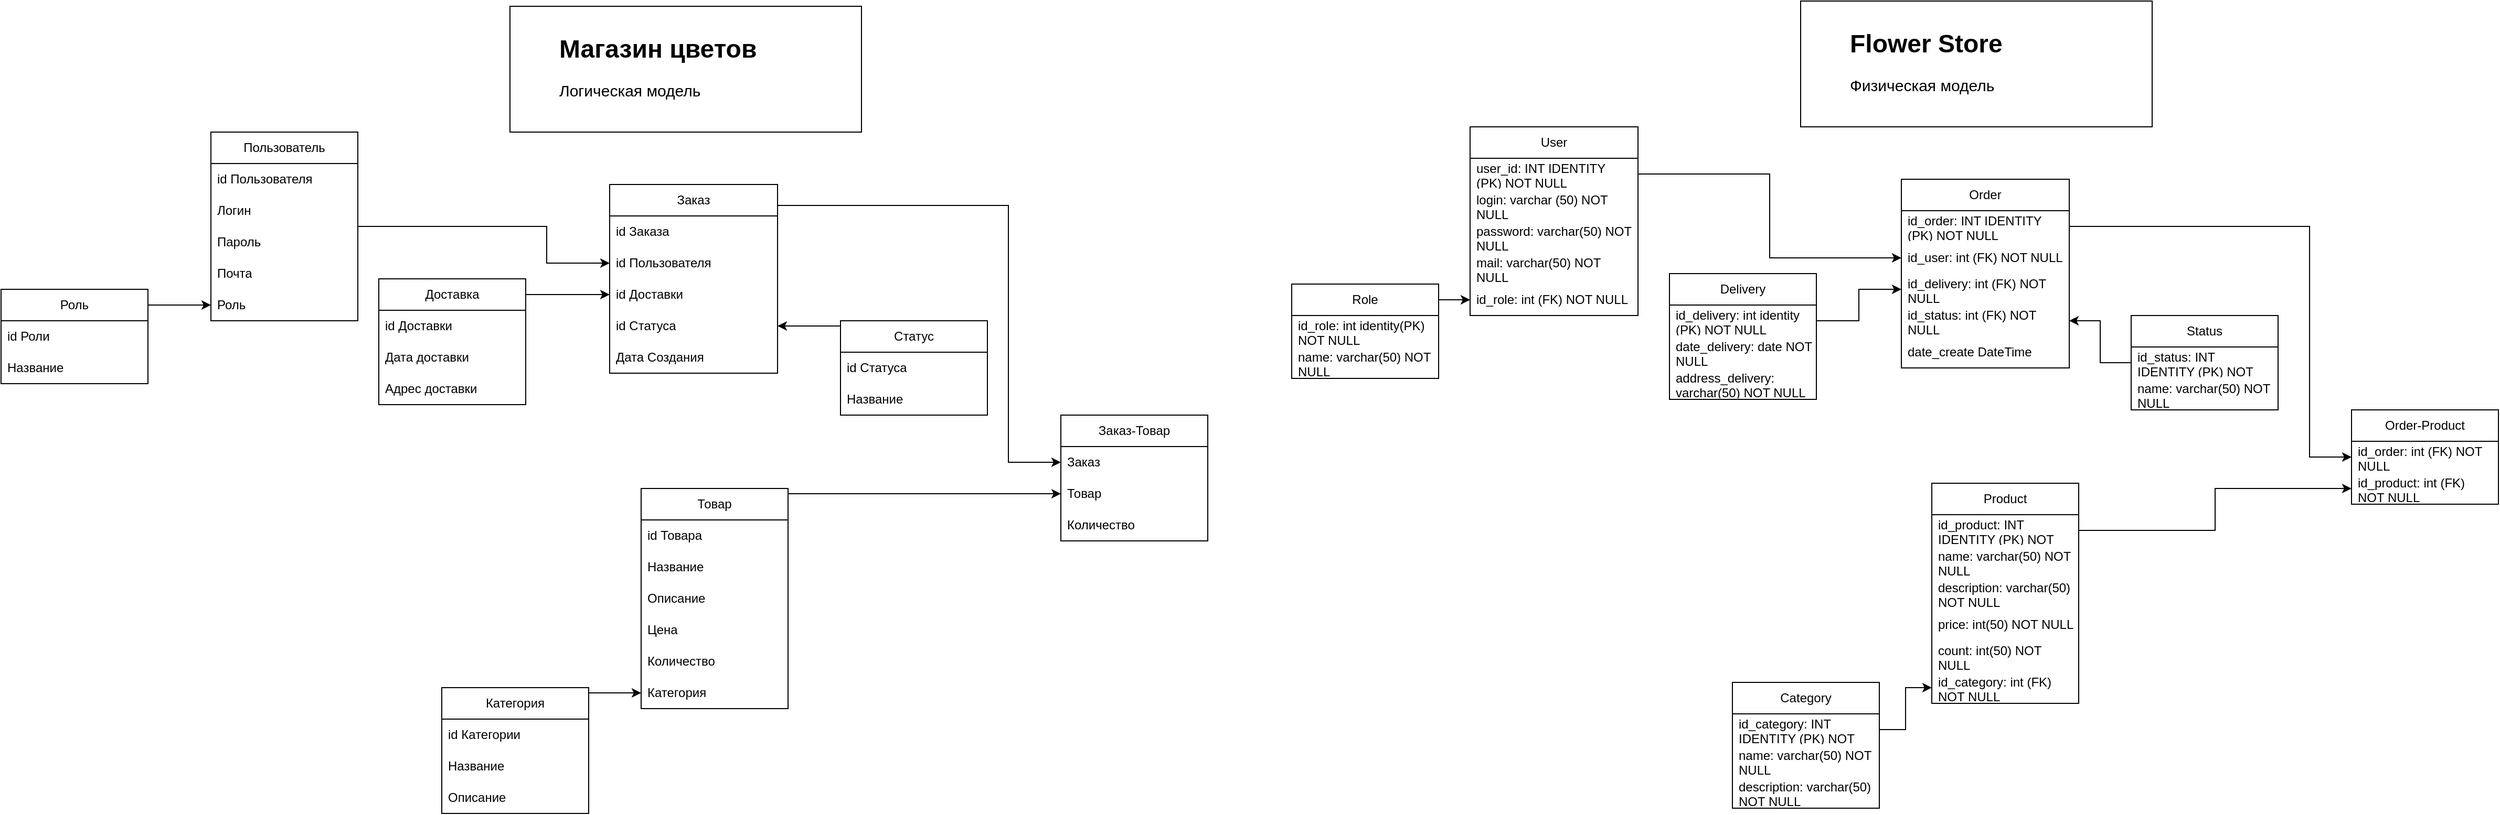 <mxfile version="24.3.1" type="github">
  <diagram name="Page-1" id="6YyzSSoSVZeEzhw5cs-_">
    <mxGraphModel dx="2008" dy="818" grid="1" gridSize="10" guides="1" tooltips="1" connect="1" arrows="1" fold="1" page="1" pageScale="1" pageWidth="850" pageHeight="1100" math="0" shadow="0">
      <root>
        <mxCell id="0" />
        <mxCell id="1" parent="0" />
        <mxCell id="Erh5p7R-tK6ntv3XUX-z-64" style="edgeStyle=orthogonalEdgeStyle;rounded=0;orthogonalLoop=1;jettySize=auto;html=1;exitX=1;exitY=0;exitDx=0;exitDy=0;entryX=0;entryY=0.5;entryDx=0;entryDy=0;" edge="1" parent="1" source="Erh5p7R-tK6ntv3XUX-z-1" target="Erh5p7R-tK6ntv3XUX-z-23">
          <mxGeometry relative="1" as="geometry">
            <Array as="points">
              <mxPoint x="280" y="380" />
              <mxPoint x="460" y="380" />
              <mxPoint x="460" y="415" />
            </Array>
          </mxGeometry>
        </mxCell>
        <mxCell id="Erh5p7R-tK6ntv3XUX-z-1" value="Пользователь" style="swimlane;fontStyle=0;childLayout=stackLayout;horizontal=1;startSize=30;horizontalStack=0;resizeParent=1;resizeParentMax=0;resizeLast=0;collapsible=1;marginBottom=0;whiteSpace=wrap;html=1;" vertex="1" parent="1">
          <mxGeometry x="140" y="290" width="140" height="180" as="geometry" />
        </mxCell>
        <mxCell id="Erh5p7R-tK6ntv3XUX-z-2" value="id Пользователя" style="text;strokeColor=none;fillColor=none;align=left;verticalAlign=middle;spacingLeft=4;spacingRight=4;overflow=hidden;points=[[0,0.5],[1,0.5]];portConstraint=eastwest;rotatable=0;whiteSpace=wrap;html=1;" vertex="1" parent="Erh5p7R-tK6ntv3XUX-z-1">
          <mxGeometry y="30" width="140" height="30" as="geometry" />
        </mxCell>
        <mxCell id="Erh5p7R-tK6ntv3XUX-z-3" value="Логин" style="text;strokeColor=none;fillColor=none;align=left;verticalAlign=middle;spacingLeft=4;spacingRight=4;overflow=hidden;points=[[0,0.5],[1,0.5]];portConstraint=eastwest;rotatable=0;whiteSpace=wrap;html=1;" vertex="1" parent="Erh5p7R-tK6ntv3XUX-z-1">
          <mxGeometry y="60" width="140" height="30" as="geometry" />
        </mxCell>
        <mxCell id="Erh5p7R-tK6ntv3XUX-z-4" value="Пароль" style="text;strokeColor=none;fillColor=none;align=left;verticalAlign=middle;spacingLeft=4;spacingRight=4;overflow=hidden;points=[[0,0.5],[1,0.5]];portConstraint=eastwest;rotatable=0;whiteSpace=wrap;html=1;" vertex="1" parent="Erh5p7R-tK6ntv3XUX-z-1">
          <mxGeometry y="90" width="140" height="30" as="geometry" />
        </mxCell>
        <mxCell id="Erh5p7R-tK6ntv3XUX-z-30" value="Почта" style="text;strokeColor=none;fillColor=none;align=left;verticalAlign=middle;spacingLeft=4;spacingRight=4;overflow=hidden;points=[[0,0.5],[1,0.5]];portConstraint=eastwest;rotatable=0;whiteSpace=wrap;html=1;" vertex="1" parent="Erh5p7R-tK6ntv3XUX-z-1">
          <mxGeometry y="120" width="140" height="30" as="geometry" />
        </mxCell>
        <mxCell id="Erh5p7R-tK6ntv3XUX-z-63" value="Роль" style="text;strokeColor=none;fillColor=none;align=left;verticalAlign=middle;spacingLeft=4;spacingRight=4;overflow=hidden;points=[[0,0.5],[1,0.5]];portConstraint=eastwest;rotatable=0;whiteSpace=wrap;html=1;" vertex="1" parent="Erh5p7R-tK6ntv3XUX-z-1">
          <mxGeometry y="150" width="140" height="30" as="geometry" />
        </mxCell>
        <mxCell id="Erh5p7R-tK6ntv3XUX-z-5" value="Заказ-Товар" style="swimlane;fontStyle=0;childLayout=stackLayout;horizontal=1;startSize=30;horizontalStack=0;resizeParent=1;resizeParentMax=0;resizeLast=0;collapsible=1;marginBottom=0;whiteSpace=wrap;html=1;" vertex="1" parent="1">
          <mxGeometry x="950" y="560" width="140" height="120" as="geometry" />
        </mxCell>
        <mxCell id="Erh5p7R-tK6ntv3XUX-z-6" value="Заказ" style="text;strokeColor=none;fillColor=none;align=left;verticalAlign=middle;spacingLeft=4;spacingRight=4;overflow=hidden;points=[[0,0.5],[1,0.5]];portConstraint=eastwest;rotatable=0;whiteSpace=wrap;html=1;" vertex="1" parent="Erh5p7R-tK6ntv3XUX-z-5">
          <mxGeometry y="30" width="140" height="30" as="geometry" />
        </mxCell>
        <mxCell id="Erh5p7R-tK6ntv3XUX-z-7" value="Товар" style="text;strokeColor=none;fillColor=none;align=left;verticalAlign=middle;spacingLeft=4;spacingRight=4;overflow=hidden;points=[[0,0.5],[1,0.5]];portConstraint=eastwest;rotatable=0;whiteSpace=wrap;html=1;" vertex="1" parent="Erh5p7R-tK6ntv3XUX-z-5">
          <mxGeometry y="60" width="140" height="30" as="geometry" />
        </mxCell>
        <mxCell id="Erh5p7R-tK6ntv3XUX-z-8" value="Количество" style="text;strokeColor=none;fillColor=none;align=left;verticalAlign=middle;spacingLeft=4;spacingRight=4;overflow=hidden;points=[[0,0.5],[1,0.5]];portConstraint=eastwest;rotatable=0;whiteSpace=wrap;html=1;" vertex="1" parent="Erh5p7R-tK6ntv3XUX-z-5">
          <mxGeometry y="90" width="140" height="30" as="geometry" />
        </mxCell>
        <mxCell id="Erh5p7R-tK6ntv3XUX-z-80" style="edgeStyle=orthogonalEdgeStyle;rounded=0;orthogonalLoop=1;jettySize=auto;html=1;exitX=1;exitY=0;exitDx=0;exitDy=0;entryX=0;entryY=0.5;entryDx=0;entryDy=0;" edge="1" parent="1" source="Erh5p7R-tK6ntv3XUX-z-9" target="Erh5p7R-tK6ntv3XUX-z-60">
          <mxGeometry relative="1" as="geometry">
            <Array as="points">
              <mxPoint x="380" y="825" />
            </Array>
          </mxGeometry>
        </mxCell>
        <mxCell id="Erh5p7R-tK6ntv3XUX-z-9" value="Категория" style="swimlane;fontStyle=0;childLayout=stackLayout;horizontal=1;startSize=30;horizontalStack=0;resizeParent=1;resizeParentMax=0;resizeLast=0;collapsible=1;marginBottom=0;whiteSpace=wrap;html=1;" vertex="1" parent="1">
          <mxGeometry x="360" y="820" width="140" height="120" as="geometry" />
        </mxCell>
        <mxCell id="Erh5p7R-tK6ntv3XUX-z-10" value="id Категории" style="text;strokeColor=none;fillColor=none;align=left;verticalAlign=middle;spacingLeft=4;spacingRight=4;overflow=hidden;points=[[0,0.5],[1,0.5]];portConstraint=eastwest;rotatable=0;whiteSpace=wrap;html=1;" vertex="1" parent="Erh5p7R-tK6ntv3XUX-z-9">
          <mxGeometry y="30" width="140" height="30" as="geometry" />
        </mxCell>
        <mxCell id="Erh5p7R-tK6ntv3XUX-z-11" value="Название" style="text;strokeColor=none;fillColor=none;align=left;verticalAlign=middle;spacingLeft=4;spacingRight=4;overflow=hidden;points=[[0,0.5],[1,0.5]];portConstraint=eastwest;rotatable=0;whiteSpace=wrap;html=1;" vertex="1" parent="Erh5p7R-tK6ntv3XUX-z-9">
          <mxGeometry y="60" width="140" height="30" as="geometry" />
        </mxCell>
        <mxCell id="Erh5p7R-tK6ntv3XUX-z-72" value="Описание" style="text;strokeColor=none;fillColor=none;align=left;verticalAlign=middle;spacingLeft=4;spacingRight=4;overflow=hidden;points=[[0,0.5],[1,0.5]];portConstraint=eastwest;rotatable=0;whiteSpace=wrap;html=1;" vertex="1" parent="Erh5p7R-tK6ntv3XUX-z-9">
          <mxGeometry y="90" width="140" height="30" as="geometry" />
        </mxCell>
        <mxCell id="Erh5p7R-tK6ntv3XUX-z-81" style="edgeStyle=orthogonalEdgeStyle;rounded=0;orthogonalLoop=1;jettySize=auto;html=1;exitX=1;exitY=0;exitDx=0;exitDy=0;entryX=0;entryY=0.5;entryDx=0;entryDy=0;" edge="1" parent="1" source="Erh5p7R-tK6ntv3XUX-z-13" target="Erh5p7R-tK6ntv3XUX-z-7">
          <mxGeometry relative="1" as="geometry">
            <Array as="points">
              <mxPoint x="690" y="635" />
            </Array>
          </mxGeometry>
        </mxCell>
        <mxCell id="Erh5p7R-tK6ntv3XUX-z-13" value="Товар" style="swimlane;fontStyle=0;childLayout=stackLayout;horizontal=1;startSize=30;horizontalStack=0;resizeParent=1;resizeParentMax=0;resizeLast=0;collapsible=1;marginBottom=0;whiteSpace=wrap;html=1;" vertex="1" parent="1">
          <mxGeometry x="550" y="630" width="140" height="210" as="geometry">
            <mxRectangle x="410" y="320" width="80" height="30" as="alternateBounds" />
          </mxGeometry>
        </mxCell>
        <mxCell id="Erh5p7R-tK6ntv3XUX-z-14" value="id Товара" style="text;strokeColor=none;fillColor=none;align=left;verticalAlign=middle;spacingLeft=4;spacingRight=4;overflow=hidden;points=[[0,0.5],[1,0.5]];portConstraint=eastwest;rotatable=0;whiteSpace=wrap;html=1;" vertex="1" parent="Erh5p7R-tK6ntv3XUX-z-13">
          <mxGeometry y="30" width="140" height="30" as="geometry" />
        </mxCell>
        <mxCell id="Erh5p7R-tK6ntv3XUX-z-15" value="Название" style="text;strokeColor=none;fillColor=none;align=left;verticalAlign=middle;spacingLeft=4;spacingRight=4;overflow=hidden;points=[[0,0.5],[1,0.5]];portConstraint=eastwest;rotatable=0;whiteSpace=wrap;html=1;" vertex="1" parent="Erh5p7R-tK6ntv3XUX-z-13">
          <mxGeometry y="60" width="140" height="30" as="geometry" />
        </mxCell>
        <mxCell id="Erh5p7R-tK6ntv3XUX-z-16" value="Описание" style="text;strokeColor=none;fillColor=none;align=left;verticalAlign=middle;spacingLeft=4;spacingRight=4;overflow=hidden;points=[[0,0.5],[1,0.5]];portConstraint=eastwest;rotatable=0;whiteSpace=wrap;html=1;" vertex="1" parent="Erh5p7R-tK6ntv3XUX-z-13">
          <mxGeometry y="90" width="140" height="30" as="geometry" />
        </mxCell>
        <mxCell id="Erh5p7R-tK6ntv3XUX-z-31" value="Цена" style="text;strokeColor=none;fillColor=none;align=left;verticalAlign=middle;spacingLeft=4;spacingRight=4;overflow=hidden;points=[[0,0.5],[1,0.5]];portConstraint=eastwest;rotatable=0;whiteSpace=wrap;html=1;" vertex="1" parent="Erh5p7R-tK6ntv3XUX-z-13">
          <mxGeometry y="120" width="140" height="30" as="geometry" />
        </mxCell>
        <mxCell id="Erh5p7R-tK6ntv3XUX-z-47" value="Количество" style="text;strokeColor=none;fillColor=none;align=left;verticalAlign=middle;spacingLeft=4;spacingRight=4;overflow=hidden;points=[[0,0.5],[1,0.5]];portConstraint=eastwest;rotatable=0;whiteSpace=wrap;html=1;" vertex="1" parent="Erh5p7R-tK6ntv3XUX-z-13">
          <mxGeometry y="150" width="140" height="30" as="geometry" />
        </mxCell>
        <mxCell id="Erh5p7R-tK6ntv3XUX-z-60" value="Категория" style="text;strokeColor=none;fillColor=none;align=left;verticalAlign=middle;spacingLeft=4;spacingRight=4;overflow=hidden;points=[[0,0.5],[1,0.5]];portConstraint=eastwest;rotatable=0;whiteSpace=wrap;html=1;" vertex="1" parent="Erh5p7R-tK6ntv3XUX-z-13">
          <mxGeometry y="180" width="140" height="30" as="geometry" />
        </mxCell>
        <mxCell id="Erh5p7R-tK6ntv3XUX-z-128" style="edgeStyle=orthogonalEdgeStyle;rounded=0;orthogonalLoop=1;jettySize=auto;html=1;exitX=1;exitY=0;exitDx=0;exitDy=0;entryX=0;entryY=0.5;entryDx=0;entryDy=0;" edge="1" parent="1" source="Erh5p7R-tK6ntv3XUX-z-17" target="Erh5p7R-tK6ntv3XUX-z-32">
          <mxGeometry relative="1" as="geometry">
            <Array as="points">
              <mxPoint x="440" y="445" />
            </Array>
          </mxGeometry>
        </mxCell>
        <mxCell id="Erh5p7R-tK6ntv3XUX-z-17" value="Доставка" style="swimlane;fontStyle=0;childLayout=stackLayout;horizontal=1;startSize=30;horizontalStack=0;resizeParent=1;resizeParentMax=0;resizeLast=0;collapsible=1;marginBottom=0;whiteSpace=wrap;html=1;" vertex="1" parent="1">
          <mxGeometry x="300" y="430" width="140" height="120" as="geometry" />
        </mxCell>
        <mxCell id="Erh5p7R-tK6ntv3XUX-z-18" value="id Доставки" style="text;strokeColor=none;fillColor=none;align=left;verticalAlign=middle;spacingLeft=4;spacingRight=4;overflow=hidden;points=[[0,0.5],[1,0.5]];portConstraint=eastwest;rotatable=0;whiteSpace=wrap;html=1;" vertex="1" parent="Erh5p7R-tK6ntv3XUX-z-17">
          <mxGeometry y="30" width="140" height="30" as="geometry" />
        </mxCell>
        <mxCell id="Erh5p7R-tK6ntv3XUX-z-20" value="Дата доставки" style="text;strokeColor=none;fillColor=none;align=left;verticalAlign=middle;spacingLeft=4;spacingRight=4;overflow=hidden;points=[[0,0.5],[1,0.5]];portConstraint=eastwest;rotatable=0;whiteSpace=wrap;html=1;" vertex="1" parent="Erh5p7R-tK6ntv3XUX-z-17">
          <mxGeometry y="60" width="140" height="30" as="geometry" />
        </mxCell>
        <mxCell id="Erh5p7R-tK6ntv3XUX-z-66" value="Адрес доставки" style="text;strokeColor=none;fillColor=none;align=left;verticalAlign=middle;spacingLeft=4;spacingRight=4;overflow=hidden;points=[[0,0.5],[1,0.5]];portConstraint=eastwest;rotatable=0;whiteSpace=wrap;html=1;" vertex="1" parent="Erh5p7R-tK6ntv3XUX-z-17">
          <mxGeometry y="90" width="140" height="30" as="geometry" />
        </mxCell>
        <mxCell id="Erh5p7R-tK6ntv3XUX-z-21" value="Заказ" style="swimlane;fontStyle=0;childLayout=stackLayout;horizontal=1;startSize=30;horizontalStack=0;resizeParent=1;resizeParentMax=0;resizeLast=0;collapsible=1;marginBottom=0;whiteSpace=wrap;html=1;" vertex="1" parent="1">
          <mxGeometry x="520" y="340" width="160" height="180" as="geometry" />
        </mxCell>
        <mxCell id="Erh5p7R-tK6ntv3XUX-z-22" value="id Заказа" style="text;strokeColor=none;fillColor=none;align=left;verticalAlign=middle;spacingLeft=4;spacingRight=4;overflow=hidden;points=[[0,0.5],[1,0.5]];portConstraint=eastwest;rotatable=0;whiteSpace=wrap;html=1;" vertex="1" parent="Erh5p7R-tK6ntv3XUX-z-21">
          <mxGeometry y="30" width="160" height="30" as="geometry" />
        </mxCell>
        <mxCell id="Erh5p7R-tK6ntv3XUX-z-23" value="id Пользователя" style="text;strokeColor=none;fillColor=none;align=left;verticalAlign=middle;spacingLeft=4;spacingRight=4;overflow=hidden;points=[[0,0.5],[1,0.5]];portConstraint=eastwest;rotatable=0;whiteSpace=wrap;html=1;" vertex="1" parent="Erh5p7R-tK6ntv3XUX-z-21">
          <mxGeometry y="60" width="160" height="30" as="geometry" />
        </mxCell>
        <mxCell id="Erh5p7R-tK6ntv3XUX-z-32" value="id Доставки" style="text;strokeColor=none;fillColor=none;align=left;verticalAlign=middle;spacingLeft=4;spacingRight=4;overflow=hidden;points=[[0,0.5],[1,0.5]];portConstraint=eastwest;rotatable=0;whiteSpace=wrap;html=1;" vertex="1" parent="Erh5p7R-tK6ntv3XUX-z-21">
          <mxGeometry y="90" width="160" height="30" as="geometry" />
        </mxCell>
        <mxCell id="Erh5p7R-tK6ntv3XUX-z-59" value="id Статуса" style="text;strokeColor=none;fillColor=none;align=left;verticalAlign=middle;spacingLeft=4;spacingRight=4;overflow=hidden;points=[[0,0.5],[1,0.5]];portConstraint=eastwest;rotatable=0;whiteSpace=wrap;html=1;" vertex="1" parent="Erh5p7R-tK6ntv3XUX-z-21">
          <mxGeometry y="120" width="160" height="30" as="geometry" />
        </mxCell>
        <mxCell id="Erh5p7R-tK6ntv3XUX-z-181" value="Дата Создания" style="text;strokeColor=none;fillColor=none;align=left;verticalAlign=middle;spacingLeft=4;spacingRight=4;overflow=hidden;points=[[0,0.5],[1,0.5]];portConstraint=eastwest;rotatable=0;whiteSpace=wrap;html=1;" vertex="1" parent="Erh5p7R-tK6ntv3XUX-z-21">
          <mxGeometry y="150" width="160" height="30" as="geometry" />
        </mxCell>
        <mxCell id="Erh5p7R-tK6ntv3XUX-z-26" value="" style="rounded=0;whiteSpace=wrap;html=1;" vertex="1" parent="1">
          <mxGeometry x="425" y="170" width="335" height="120" as="geometry" />
        </mxCell>
        <mxCell id="Erh5p7R-tK6ntv3XUX-z-28" value="&lt;h1 style=&quot;margin-top: 0px;&quot;&gt;Магазин цветов&lt;/h1&gt;&lt;p&gt;&lt;font style=&quot;font-size: 15px;&quot;&gt;Логическая модель&lt;/font&gt;&lt;/p&gt;" style="text;html=1;whiteSpace=wrap;overflow=hidden;rounded=0;" vertex="1" parent="1">
          <mxGeometry x="470" y="190" width="220" height="80" as="geometry" />
        </mxCell>
        <mxCell id="Erh5p7R-tK6ntv3XUX-z-78" style="edgeStyle=orthogonalEdgeStyle;rounded=0;orthogonalLoop=1;jettySize=auto;html=1;exitX=1;exitY=0;exitDx=0;exitDy=0;entryX=0;entryY=0.5;entryDx=0;entryDy=0;" edge="1" parent="1" source="Erh5p7R-tK6ntv3XUX-z-34" target="Erh5p7R-tK6ntv3XUX-z-63">
          <mxGeometry relative="1" as="geometry">
            <Array as="points">
              <mxPoint y="455" />
            </Array>
          </mxGeometry>
        </mxCell>
        <mxCell id="Erh5p7R-tK6ntv3XUX-z-34" value="Роль" style="swimlane;fontStyle=0;childLayout=stackLayout;horizontal=1;startSize=30;horizontalStack=0;resizeParent=1;resizeParentMax=0;resizeLast=0;collapsible=1;marginBottom=0;whiteSpace=wrap;html=1;" vertex="1" parent="1">
          <mxGeometry x="-60" y="440" width="140" height="90" as="geometry" />
        </mxCell>
        <mxCell id="Erh5p7R-tK6ntv3XUX-z-36" value="id Роли" style="text;strokeColor=none;fillColor=none;align=left;verticalAlign=middle;spacingLeft=4;spacingRight=4;overflow=hidden;points=[[0,0.5],[1,0.5]];portConstraint=eastwest;rotatable=0;whiteSpace=wrap;html=1;" vertex="1" parent="Erh5p7R-tK6ntv3XUX-z-34">
          <mxGeometry y="30" width="140" height="30" as="geometry" />
        </mxCell>
        <mxCell id="Erh5p7R-tK6ntv3XUX-z-51" value="Название" style="text;strokeColor=none;fillColor=none;align=left;verticalAlign=middle;spacingLeft=4;spacingRight=4;overflow=hidden;points=[[0,0.5],[1,0.5]];portConstraint=eastwest;rotatable=0;whiteSpace=wrap;html=1;" vertex="1" parent="Erh5p7R-tK6ntv3XUX-z-34">
          <mxGeometry y="60" width="140" height="30" as="geometry" />
        </mxCell>
        <mxCell id="Erh5p7R-tK6ntv3XUX-z-49" style="edgeStyle=orthogonalEdgeStyle;rounded=0;orthogonalLoop=1;jettySize=auto;html=1;exitX=1;exitY=0;exitDx=0;exitDy=0;entryX=0;entryY=0.5;entryDx=0;entryDy=0;" edge="1" parent="1" source="Erh5p7R-tK6ntv3XUX-z-21" target="Erh5p7R-tK6ntv3XUX-z-6">
          <mxGeometry relative="1" as="geometry">
            <Array as="points">
              <mxPoint x="680" y="360" />
              <mxPoint x="900" y="360" />
              <mxPoint x="900" y="605" />
            </Array>
          </mxGeometry>
        </mxCell>
        <mxCell id="Erh5p7R-tK6ntv3XUX-z-82" style="edgeStyle=orthogonalEdgeStyle;rounded=0;orthogonalLoop=1;jettySize=auto;html=1;exitX=0;exitY=0;exitDx=0;exitDy=0;entryX=1;entryY=0.5;entryDx=0;entryDy=0;" edge="1" parent="1" source="Erh5p7R-tK6ntv3XUX-z-67" target="Erh5p7R-tK6ntv3XUX-z-59">
          <mxGeometry relative="1" as="geometry">
            <Array as="points">
              <mxPoint x="740" y="475" />
            </Array>
          </mxGeometry>
        </mxCell>
        <mxCell id="Erh5p7R-tK6ntv3XUX-z-67" value="Статус" style="swimlane;fontStyle=0;childLayout=stackLayout;horizontal=1;startSize=30;horizontalStack=0;resizeParent=1;resizeParentMax=0;resizeLast=0;collapsible=1;marginBottom=0;whiteSpace=wrap;html=1;" vertex="1" parent="1">
          <mxGeometry x="740" y="470" width="140" height="90" as="geometry" />
        </mxCell>
        <mxCell id="Erh5p7R-tK6ntv3XUX-z-68" value="id Статуса" style="text;strokeColor=none;fillColor=none;align=left;verticalAlign=middle;spacingLeft=4;spacingRight=4;overflow=hidden;points=[[0,0.5],[1,0.5]];portConstraint=eastwest;rotatable=0;whiteSpace=wrap;html=1;" vertex="1" parent="Erh5p7R-tK6ntv3XUX-z-67">
          <mxGeometry y="30" width="140" height="30" as="geometry" />
        </mxCell>
        <mxCell id="Erh5p7R-tK6ntv3XUX-z-69" value="Название" style="text;strokeColor=none;fillColor=none;align=left;verticalAlign=middle;spacingLeft=4;spacingRight=4;overflow=hidden;points=[[0,0.5],[1,0.5]];portConstraint=eastwest;rotatable=0;whiteSpace=wrap;html=1;" vertex="1" parent="Erh5p7R-tK6ntv3XUX-z-67">
          <mxGeometry y="60" width="140" height="30" as="geometry" />
        </mxCell>
        <mxCell id="Erh5p7R-tK6ntv3XUX-z-130" value="User" style="swimlane;fontStyle=0;childLayout=stackLayout;horizontal=1;startSize=30;horizontalStack=0;resizeParent=1;resizeParentMax=0;resizeLast=0;collapsible=1;marginBottom=0;whiteSpace=wrap;html=1;" vertex="1" parent="1">
          <mxGeometry x="1340" y="285" width="160" height="180" as="geometry" />
        </mxCell>
        <mxCell id="Erh5p7R-tK6ntv3XUX-z-131" value="user_id: INT IDENTITY (PK) NOT NULL" style="text;strokeColor=none;fillColor=none;align=left;verticalAlign=middle;spacingLeft=4;spacingRight=4;overflow=hidden;points=[[0,0.5],[1,0.5]];portConstraint=eastwest;rotatable=0;whiteSpace=wrap;html=1;" vertex="1" parent="Erh5p7R-tK6ntv3XUX-z-130">
          <mxGeometry y="30" width="160" height="30" as="geometry" />
        </mxCell>
        <mxCell id="Erh5p7R-tK6ntv3XUX-z-132" value="login: varchar (50) NOT NULL" style="text;strokeColor=none;fillColor=none;align=left;verticalAlign=middle;spacingLeft=4;spacingRight=4;overflow=hidden;points=[[0,0.5],[1,0.5]];portConstraint=eastwest;rotatable=0;whiteSpace=wrap;html=1;" vertex="1" parent="Erh5p7R-tK6ntv3XUX-z-130">
          <mxGeometry y="60" width="160" height="30" as="geometry" />
        </mxCell>
        <mxCell id="Erh5p7R-tK6ntv3XUX-z-133" value="password: varchar(50) NOT NULL" style="text;strokeColor=none;fillColor=none;align=left;verticalAlign=middle;spacingLeft=4;spacingRight=4;overflow=hidden;points=[[0,0.5],[1,0.5]];portConstraint=eastwest;rotatable=0;whiteSpace=wrap;html=1;" vertex="1" parent="Erh5p7R-tK6ntv3XUX-z-130">
          <mxGeometry y="90" width="160" height="30" as="geometry" />
        </mxCell>
        <mxCell id="Erh5p7R-tK6ntv3XUX-z-134" value="mail: varchar(50) NOT NULL" style="text;strokeColor=none;fillColor=none;align=left;verticalAlign=middle;spacingLeft=4;spacingRight=4;overflow=hidden;points=[[0,0.5],[1,0.5]];portConstraint=eastwest;rotatable=0;whiteSpace=wrap;html=1;" vertex="1" parent="Erh5p7R-tK6ntv3XUX-z-130">
          <mxGeometry y="120" width="160" height="30" as="geometry" />
        </mxCell>
        <mxCell id="Erh5p7R-tK6ntv3XUX-z-135" value="id_role: int (FK) NOT NULL" style="text;strokeColor=none;fillColor=none;align=left;verticalAlign=middle;spacingLeft=4;spacingRight=4;overflow=hidden;points=[[0,0.5],[1,0.5]];portConstraint=eastwest;rotatable=0;whiteSpace=wrap;html=1;" vertex="1" parent="Erh5p7R-tK6ntv3XUX-z-130">
          <mxGeometry y="150" width="160" height="30" as="geometry" />
        </mxCell>
        <mxCell id="Erh5p7R-tK6ntv3XUX-z-136" value="Order-Product" style="swimlane;fontStyle=0;childLayout=stackLayout;horizontal=1;startSize=30;horizontalStack=0;resizeParent=1;resizeParentMax=0;resizeLast=0;collapsible=1;marginBottom=0;whiteSpace=wrap;html=1;" vertex="1" parent="1">
          <mxGeometry x="2180" y="555" width="140" height="90" as="geometry" />
        </mxCell>
        <mxCell id="Erh5p7R-tK6ntv3XUX-z-137" value="id_order: int (FK) NOT NULL" style="text;strokeColor=none;fillColor=none;align=left;verticalAlign=middle;spacingLeft=4;spacingRight=4;overflow=hidden;points=[[0,0.5],[1,0.5]];portConstraint=eastwest;rotatable=0;whiteSpace=wrap;html=1;" vertex="1" parent="Erh5p7R-tK6ntv3XUX-z-136">
          <mxGeometry y="30" width="140" height="30" as="geometry" />
        </mxCell>
        <mxCell id="Erh5p7R-tK6ntv3XUX-z-138" value="id_product: int (FK) NOT NULL" style="text;strokeColor=none;fillColor=none;align=left;verticalAlign=middle;spacingLeft=4;spacingRight=4;overflow=hidden;points=[[0,0.5],[1,0.5]];portConstraint=eastwest;rotatable=0;whiteSpace=wrap;html=1;" vertex="1" parent="Erh5p7R-tK6ntv3XUX-z-136">
          <mxGeometry y="60" width="140" height="30" as="geometry" />
        </mxCell>
        <mxCell id="Erh5p7R-tK6ntv3XUX-z-141" value="Category" style="swimlane;fontStyle=0;childLayout=stackLayout;horizontal=1;startSize=30;horizontalStack=0;resizeParent=1;resizeParentMax=0;resizeLast=0;collapsible=1;marginBottom=0;whiteSpace=wrap;html=1;" vertex="1" parent="1">
          <mxGeometry x="1590" y="815" width="140" height="120" as="geometry" />
        </mxCell>
        <mxCell id="Erh5p7R-tK6ntv3XUX-z-142" value="id_category: INT IDENTITY (PK) NOT NULL" style="text;strokeColor=none;fillColor=none;align=left;verticalAlign=middle;spacingLeft=4;spacingRight=4;overflow=hidden;points=[[0,0.5],[1,0.5]];portConstraint=eastwest;rotatable=0;whiteSpace=wrap;html=1;" vertex="1" parent="Erh5p7R-tK6ntv3XUX-z-141">
          <mxGeometry y="30" width="140" height="30" as="geometry" />
        </mxCell>
        <mxCell id="Erh5p7R-tK6ntv3XUX-z-143" value="name: varchar(50) NOT NULL" style="text;strokeColor=none;fillColor=none;align=left;verticalAlign=middle;spacingLeft=4;spacingRight=4;overflow=hidden;points=[[0,0.5],[1,0.5]];portConstraint=eastwest;rotatable=0;whiteSpace=wrap;html=1;" vertex="1" parent="Erh5p7R-tK6ntv3XUX-z-141">
          <mxGeometry y="60" width="140" height="30" as="geometry" />
        </mxCell>
        <mxCell id="Erh5p7R-tK6ntv3XUX-z-144" value="description: varchar(50) NOT NULL" style="text;strokeColor=none;fillColor=none;align=left;verticalAlign=middle;spacingLeft=4;spacingRight=4;overflow=hidden;points=[[0,0.5],[1,0.5]];portConstraint=eastwest;rotatable=0;whiteSpace=wrap;html=1;" vertex="1" parent="Erh5p7R-tK6ntv3XUX-z-141">
          <mxGeometry y="90" width="140" height="30" as="geometry" />
        </mxCell>
        <mxCell id="Erh5p7R-tK6ntv3XUX-z-146" value="Product" style="swimlane;fontStyle=0;childLayout=stackLayout;horizontal=1;startSize=30;horizontalStack=0;resizeParent=1;resizeParentMax=0;resizeLast=0;collapsible=1;marginBottom=0;whiteSpace=wrap;html=1;" vertex="1" parent="1">
          <mxGeometry x="1780" y="625" width="140" height="210" as="geometry">
            <mxRectangle x="410" y="320" width="80" height="30" as="alternateBounds" />
          </mxGeometry>
        </mxCell>
        <mxCell id="Erh5p7R-tK6ntv3XUX-z-147" value="id_product: INT IDENTITY (PK) NOT NULL" style="text;strokeColor=none;fillColor=none;align=left;verticalAlign=middle;spacingLeft=4;spacingRight=4;overflow=hidden;points=[[0,0.5],[1,0.5]];portConstraint=eastwest;rotatable=0;whiteSpace=wrap;html=1;" vertex="1" parent="Erh5p7R-tK6ntv3XUX-z-146">
          <mxGeometry y="30" width="140" height="30" as="geometry" />
        </mxCell>
        <mxCell id="Erh5p7R-tK6ntv3XUX-z-148" value="name: varchar(50) NOT NULL" style="text;strokeColor=none;fillColor=none;align=left;verticalAlign=middle;spacingLeft=4;spacingRight=4;overflow=hidden;points=[[0,0.5],[1,0.5]];portConstraint=eastwest;rotatable=0;whiteSpace=wrap;html=1;" vertex="1" parent="Erh5p7R-tK6ntv3XUX-z-146">
          <mxGeometry y="60" width="140" height="30" as="geometry" />
        </mxCell>
        <mxCell id="Erh5p7R-tK6ntv3XUX-z-149" value="description: varchar(50) NOT NULL" style="text;strokeColor=none;fillColor=none;align=left;verticalAlign=middle;spacingLeft=4;spacingRight=4;overflow=hidden;points=[[0,0.5],[1,0.5]];portConstraint=eastwest;rotatable=0;whiteSpace=wrap;html=1;" vertex="1" parent="Erh5p7R-tK6ntv3XUX-z-146">
          <mxGeometry y="90" width="140" height="30" as="geometry" />
        </mxCell>
        <mxCell id="Erh5p7R-tK6ntv3XUX-z-150" value="price: int(50) NOT NULL" style="text;strokeColor=none;fillColor=none;align=left;verticalAlign=middle;spacingLeft=4;spacingRight=4;overflow=hidden;points=[[0,0.5],[1,0.5]];portConstraint=eastwest;rotatable=0;whiteSpace=wrap;html=1;" vertex="1" parent="Erh5p7R-tK6ntv3XUX-z-146">
          <mxGeometry y="120" width="140" height="30" as="geometry" />
        </mxCell>
        <mxCell id="Erh5p7R-tK6ntv3XUX-z-151" value="count: int(50) NOT NULL" style="text;strokeColor=none;fillColor=none;align=left;verticalAlign=middle;spacingLeft=4;spacingRight=4;overflow=hidden;points=[[0,0.5],[1,0.5]];portConstraint=eastwest;rotatable=0;whiteSpace=wrap;html=1;" vertex="1" parent="Erh5p7R-tK6ntv3XUX-z-146">
          <mxGeometry y="150" width="140" height="30" as="geometry" />
        </mxCell>
        <mxCell id="Erh5p7R-tK6ntv3XUX-z-152" value="id_category: int (FK) NOT NULL" style="text;strokeColor=none;fillColor=none;align=left;verticalAlign=middle;spacingLeft=4;spacingRight=4;overflow=hidden;points=[[0,0.5],[1,0.5]];portConstraint=eastwest;rotatable=0;whiteSpace=wrap;html=1;" vertex="1" parent="Erh5p7R-tK6ntv3XUX-z-146">
          <mxGeometry y="180" width="140" height="30" as="geometry" />
        </mxCell>
        <mxCell id="Erh5p7R-tK6ntv3XUX-z-154" value="Delivery" style="swimlane;fontStyle=0;childLayout=stackLayout;horizontal=1;startSize=30;horizontalStack=0;resizeParent=1;resizeParentMax=0;resizeLast=0;collapsible=1;marginBottom=0;whiteSpace=wrap;html=1;" vertex="1" parent="1">
          <mxGeometry x="1530" y="425" width="140" height="120" as="geometry" />
        </mxCell>
        <mxCell id="Erh5p7R-tK6ntv3XUX-z-155" value="id_delivery: int identity (PK) NOT NULL" style="text;strokeColor=none;fillColor=none;align=left;verticalAlign=middle;spacingLeft=4;spacingRight=4;overflow=hidden;points=[[0,0.5],[1,0.5]];portConstraint=eastwest;rotatable=0;whiteSpace=wrap;html=1;" vertex="1" parent="Erh5p7R-tK6ntv3XUX-z-154">
          <mxGeometry y="30" width="140" height="30" as="geometry" />
        </mxCell>
        <mxCell id="Erh5p7R-tK6ntv3XUX-z-156" value="date_delivery: date NOT NULL" style="text;strokeColor=none;fillColor=none;align=left;verticalAlign=middle;spacingLeft=4;spacingRight=4;overflow=hidden;points=[[0,0.5],[1,0.5]];portConstraint=eastwest;rotatable=0;whiteSpace=wrap;html=1;" vertex="1" parent="Erh5p7R-tK6ntv3XUX-z-154">
          <mxGeometry y="60" width="140" height="30" as="geometry" />
        </mxCell>
        <mxCell id="Erh5p7R-tK6ntv3XUX-z-157" value="address_delivery: varchar(50) NOT NULL" style="text;strokeColor=none;fillColor=none;align=left;verticalAlign=middle;spacingLeft=4;spacingRight=4;overflow=hidden;points=[[0,0.5],[1,0.5]];portConstraint=eastwest;rotatable=0;whiteSpace=wrap;html=1;" vertex="1" parent="Erh5p7R-tK6ntv3XUX-z-154">
          <mxGeometry y="90" width="140" height="30" as="geometry" />
        </mxCell>
        <mxCell id="Erh5p7R-tK6ntv3XUX-z-158" value="Order" style="swimlane;fontStyle=0;childLayout=stackLayout;horizontal=1;startSize=30;horizontalStack=0;resizeParent=1;resizeParentMax=0;resizeLast=0;collapsible=1;marginBottom=0;whiteSpace=wrap;html=1;" vertex="1" parent="1">
          <mxGeometry x="1751" y="335" width="160" height="180" as="geometry" />
        </mxCell>
        <mxCell id="Erh5p7R-tK6ntv3XUX-z-159" value="id_order: INT IDENTITY (PK) NOT NULL" style="text;strokeColor=none;fillColor=none;align=left;verticalAlign=middle;spacingLeft=4;spacingRight=4;overflow=hidden;points=[[0,0.5],[1,0.5]];portConstraint=eastwest;rotatable=0;whiteSpace=wrap;html=1;" vertex="1" parent="Erh5p7R-tK6ntv3XUX-z-158">
          <mxGeometry y="30" width="160" height="30" as="geometry" />
        </mxCell>
        <mxCell id="Erh5p7R-tK6ntv3XUX-z-160" value="id_user: int (FK) NOT NULL" style="text;strokeColor=none;fillColor=none;align=left;verticalAlign=middle;spacingLeft=4;spacingRight=4;overflow=hidden;points=[[0,0.5],[1,0.5]];portConstraint=eastwest;rotatable=0;whiteSpace=wrap;html=1;" vertex="1" parent="Erh5p7R-tK6ntv3XUX-z-158">
          <mxGeometry y="60" width="160" height="30" as="geometry" />
        </mxCell>
        <mxCell id="Erh5p7R-tK6ntv3XUX-z-161" value="id_delivery: int (FK) NOT NULL" style="text;strokeColor=none;fillColor=none;align=left;verticalAlign=middle;spacingLeft=4;spacingRight=4;overflow=hidden;points=[[0,0.5],[1,0.5]];portConstraint=eastwest;rotatable=0;whiteSpace=wrap;html=1;" vertex="1" parent="Erh5p7R-tK6ntv3XUX-z-158">
          <mxGeometry y="90" width="160" height="30" as="geometry" />
        </mxCell>
        <mxCell id="Erh5p7R-tK6ntv3XUX-z-162" value="id_status: int (FK) NOT NULL" style="text;strokeColor=none;fillColor=none;align=left;verticalAlign=middle;spacingLeft=4;spacingRight=4;overflow=hidden;points=[[0,0.5],[1,0.5]];portConstraint=eastwest;rotatable=0;whiteSpace=wrap;html=1;" vertex="1" parent="Erh5p7R-tK6ntv3XUX-z-158">
          <mxGeometry y="120" width="160" height="30" as="geometry" />
        </mxCell>
        <mxCell id="Erh5p7R-tK6ntv3XUX-z-182" value="date_create DateTime" style="text;strokeColor=none;fillColor=none;align=left;verticalAlign=middle;spacingLeft=4;spacingRight=4;overflow=hidden;points=[[0,0.5],[1,0.5]];portConstraint=eastwest;rotatable=0;whiteSpace=wrap;html=1;" vertex="1" parent="Erh5p7R-tK6ntv3XUX-z-158">
          <mxGeometry y="150" width="160" height="30" as="geometry" />
        </mxCell>
        <mxCell id="Erh5p7R-tK6ntv3XUX-z-163" value="" style="rounded=0;whiteSpace=wrap;html=1;" vertex="1" parent="1">
          <mxGeometry x="1655" y="165" width="335" height="120" as="geometry" />
        </mxCell>
        <mxCell id="Erh5p7R-tK6ntv3XUX-z-164" value="&lt;h1 style=&quot;margin-top: 0px;&quot;&gt;Flower Store&lt;/h1&gt;&lt;p&gt;&lt;font style=&quot;font-size: 15px;&quot;&gt;Физическая модель&lt;/font&gt;&lt;/p&gt;" style="text;html=1;whiteSpace=wrap;overflow=hidden;rounded=0;" vertex="1" parent="1">
          <mxGeometry x="1700" y="185" width="220" height="80" as="geometry" />
        </mxCell>
        <mxCell id="Erh5p7R-tK6ntv3XUX-z-165" style="edgeStyle=orthogonalEdgeStyle;rounded=0;orthogonalLoop=1;jettySize=auto;html=1;exitX=1;exitY=0;exitDx=0;exitDy=0;entryX=0;entryY=0.5;entryDx=0;entryDy=0;" edge="1" parent="1" source="Erh5p7R-tK6ntv3XUX-z-166" target="Erh5p7R-tK6ntv3XUX-z-135">
          <mxGeometry relative="1" as="geometry">
            <Array as="points">
              <mxPoint x="1230" y="450" />
            </Array>
          </mxGeometry>
        </mxCell>
        <mxCell id="Erh5p7R-tK6ntv3XUX-z-166" value="Role" style="swimlane;fontStyle=0;childLayout=stackLayout;horizontal=1;startSize=30;horizontalStack=0;resizeParent=1;resizeParentMax=0;resizeLast=0;collapsible=1;marginBottom=0;whiteSpace=wrap;html=1;" vertex="1" parent="1">
          <mxGeometry x="1170" y="435" width="140" height="90" as="geometry" />
        </mxCell>
        <mxCell id="Erh5p7R-tK6ntv3XUX-z-167" value="id_role: int identity(PK) NOT NULL" style="text;strokeColor=none;fillColor=none;align=left;verticalAlign=middle;spacingLeft=4;spacingRight=4;overflow=hidden;points=[[0,0.5],[1,0.5]];portConstraint=eastwest;rotatable=0;whiteSpace=wrap;html=1;" vertex="1" parent="Erh5p7R-tK6ntv3XUX-z-166">
          <mxGeometry y="30" width="140" height="30" as="geometry" />
        </mxCell>
        <mxCell id="Erh5p7R-tK6ntv3XUX-z-168" value="name: varchar(50) NOT NULL" style="text;strokeColor=none;fillColor=none;align=left;verticalAlign=middle;spacingLeft=4;spacingRight=4;overflow=hidden;points=[[0,0.5],[1,0.5]];portConstraint=eastwest;rotatable=0;whiteSpace=wrap;html=1;" vertex="1" parent="Erh5p7R-tK6ntv3XUX-z-166">
          <mxGeometry y="60" width="140" height="30" as="geometry" />
        </mxCell>
        <mxCell id="Erh5p7R-tK6ntv3XUX-z-171" value="Status" style="swimlane;fontStyle=0;childLayout=stackLayout;horizontal=1;startSize=30;horizontalStack=0;resizeParent=1;resizeParentMax=0;resizeLast=0;collapsible=1;marginBottom=0;whiteSpace=wrap;html=1;" vertex="1" parent="1">
          <mxGeometry x="1970" y="465" width="140" height="90" as="geometry" />
        </mxCell>
        <mxCell id="Erh5p7R-tK6ntv3XUX-z-172" value="id_status: INT IDENTITY (PK) NOT NULL" style="text;strokeColor=none;fillColor=none;align=left;verticalAlign=middle;spacingLeft=4;spacingRight=4;overflow=hidden;points=[[0,0.5],[1,0.5]];portConstraint=eastwest;rotatable=0;whiteSpace=wrap;html=1;" vertex="1" parent="Erh5p7R-tK6ntv3XUX-z-171">
          <mxGeometry y="30" width="140" height="30" as="geometry" />
        </mxCell>
        <mxCell id="Erh5p7R-tK6ntv3XUX-z-173" value="name: varchar(50) NOT NULL" style="text;strokeColor=none;fillColor=none;align=left;verticalAlign=middle;spacingLeft=4;spacingRight=4;overflow=hidden;points=[[0,0.5],[1,0.5]];portConstraint=eastwest;rotatable=0;whiteSpace=wrap;html=1;" vertex="1" parent="Erh5p7R-tK6ntv3XUX-z-171">
          <mxGeometry y="60" width="140" height="30" as="geometry" />
        </mxCell>
        <mxCell id="Erh5p7R-tK6ntv3XUX-z-174" style="edgeStyle=orthogonalEdgeStyle;rounded=0;orthogonalLoop=1;jettySize=auto;html=1;exitX=1;exitY=0.5;exitDx=0;exitDy=0;entryX=0;entryY=0.5;entryDx=0;entryDy=0;" edge="1" parent="1" source="Erh5p7R-tK6ntv3XUX-z-142" target="Erh5p7R-tK6ntv3XUX-z-152">
          <mxGeometry relative="1" as="geometry" />
        </mxCell>
        <mxCell id="Erh5p7R-tK6ntv3XUX-z-176" style="edgeStyle=orthogonalEdgeStyle;rounded=0;orthogonalLoop=1;jettySize=auto;html=1;exitX=1;exitY=0.5;exitDx=0;exitDy=0;entryX=0;entryY=0.5;entryDx=0;entryDy=0;" edge="1" parent="1" source="Erh5p7R-tK6ntv3XUX-z-155" target="Erh5p7R-tK6ntv3XUX-z-161">
          <mxGeometry relative="1" as="geometry" />
        </mxCell>
        <mxCell id="Erh5p7R-tK6ntv3XUX-z-177" style="edgeStyle=orthogonalEdgeStyle;rounded=0;orthogonalLoop=1;jettySize=auto;html=1;exitX=0;exitY=0.5;exitDx=0;exitDy=0;entryX=1;entryY=0.5;entryDx=0;entryDy=0;" edge="1" parent="1" source="Erh5p7R-tK6ntv3XUX-z-172" target="Erh5p7R-tK6ntv3XUX-z-162">
          <mxGeometry relative="1" as="geometry" />
        </mxCell>
        <mxCell id="Erh5p7R-tK6ntv3XUX-z-178" style="edgeStyle=orthogonalEdgeStyle;rounded=0;orthogonalLoop=1;jettySize=auto;html=1;exitX=1;exitY=0.5;exitDx=0;exitDy=0;entryX=0;entryY=0.5;entryDx=0;entryDy=0;" edge="1" parent="1" source="Erh5p7R-tK6ntv3XUX-z-131" target="Erh5p7R-tK6ntv3XUX-z-160">
          <mxGeometry relative="1" as="geometry" />
        </mxCell>
        <mxCell id="Erh5p7R-tK6ntv3XUX-z-179" style="edgeStyle=orthogonalEdgeStyle;rounded=0;orthogonalLoop=1;jettySize=auto;html=1;exitX=1;exitY=0.5;exitDx=0;exitDy=0;entryX=0;entryY=0.5;entryDx=0;entryDy=0;" edge="1" parent="1" source="Erh5p7R-tK6ntv3XUX-z-159" target="Erh5p7R-tK6ntv3XUX-z-137">
          <mxGeometry relative="1" as="geometry">
            <Array as="points">
              <mxPoint x="2140" y="380" />
              <mxPoint x="2140" y="600" />
            </Array>
          </mxGeometry>
        </mxCell>
        <mxCell id="Erh5p7R-tK6ntv3XUX-z-180" style="edgeStyle=orthogonalEdgeStyle;rounded=0;orthogonalLoop=1;jettySize=auto;html=1;exitX=1;exitY=0.5;exitDx=0;exitDy=0;entryX=0;entryY=0.5;entryDx=0;entryDy=0;" edge="1" parent="1" source="Erh5p7R-tK6ntv3XUX-z-147" target="Erh5p7R-tK6ntv3XUX-z-138">
          <mxGeometry relative="1" as="geometry" />
        </mxCell>
      </root>
    </mxGraphModel>
  </diagram>
</mxfile>
